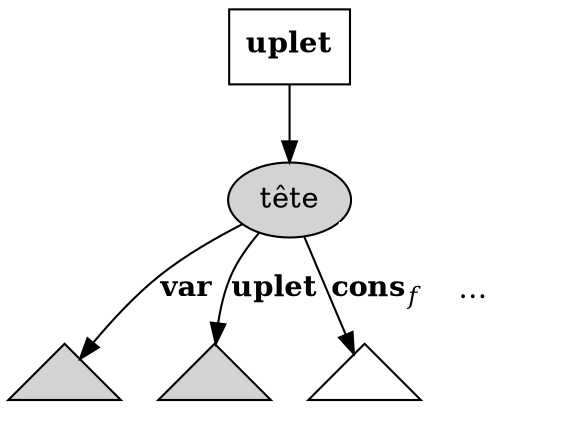 digraph {
	node [ label = "" ] ;
	N_0 [ label = <<b>uplet</b>> shape = record ] ;
	N_1 [ label = "tête", style = filled ] ;
	node [ shape = triangle ] ;
	N_2_1 [ style = filled ] ;
	N_2_2 [ style = filled ] ;
	N_2_3 ;
	N_2_4 [ style = invisible ] ;

	N_0 -> N_1 ;
	N_1 -> N_2_1 [ label = <<b>var</b>> ] ;
	N_1 -> N_2_2 [ label = <<b>uplet</b>> ] ;
	N_1 -> N_2_3 [ label = <<b>cons</b><sub><i>f</i></sub>> ] ;
	N_1 -> N_2_4 [ color = white, arrowhead = none, label = "…"] ;
}
